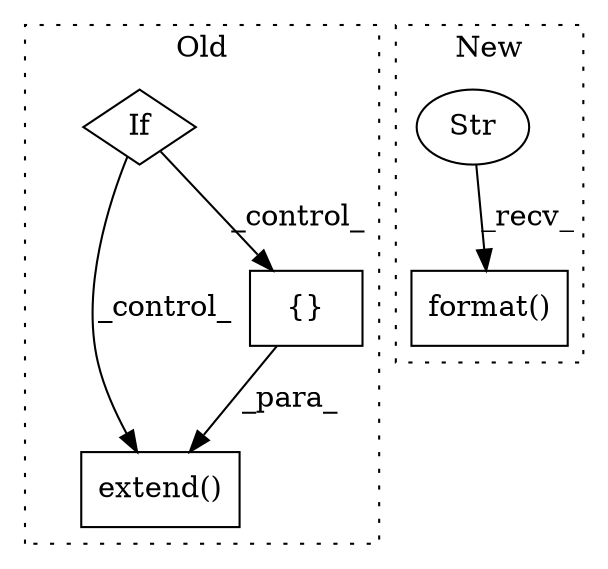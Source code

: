 digraph G {
subgraph cluster0 {
1 [label="extend()" a="75" s="4268,4441" l="12,1" shape="box"];
4 [label="If" a="96" s="4225" l="3" shape="diamond"];
5 [label="{}" a="59" s="4280,4440" l="1,0" shape="box"];
label = "Old";
style="dotted";
}
subgraph cluster1 {
2 [label="format()" a="75" s="5483,5558" l="57,1" shape="box"];
3 [label="Str" a="66" s="5483" l="49" shape="ellipse"];
label = "New";
style="dotted";
}
3 -> 2 [label="_recv_"];
4 -> 1 [label="_control_"];
4 -> 5 [label="_control_"];
5 -> 1 [label="_para_"];
}